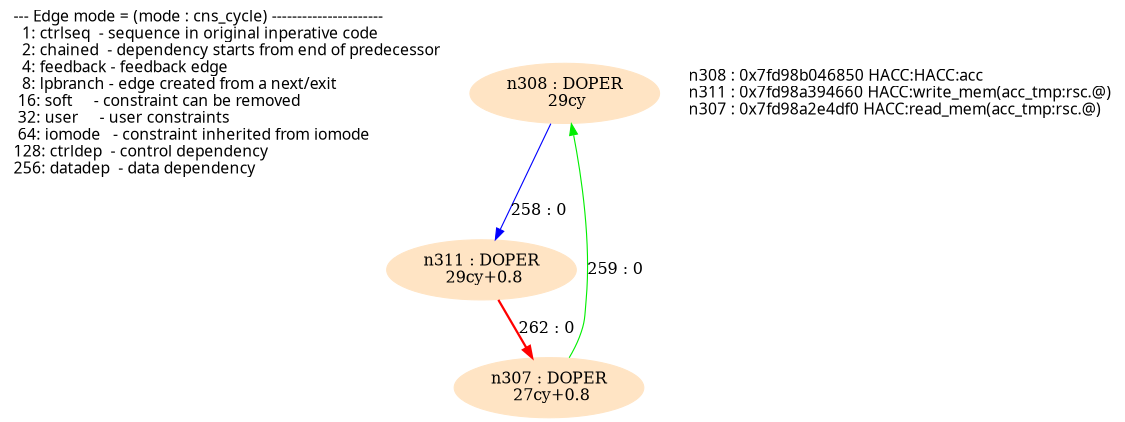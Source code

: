 digraph G {
  size="7.5,10"; center=true; ratio=auto;
  m1[fontname=Fixed,labeljust=left,label="--- Edge mode = (mode : cns_cycle) ----------------------\l  1: ctrlseq  - sequence in original inperative code     \l  2: chained  - dependency starts from end of predecessor\l  4: feedback - feedback edge                            \l  8: lpbranch - edge created from a next/exit            \l 16: soft     - constraint can be removed                \l 32: user     - user constraints                         \l 64: iomode   - constraint inherited from iomode         \l128: ctrldep  - control dependency                       \l256: datadep  - data dependency                          \l",shape=none];
  n308[label="n308 : DOPER\n 29cy\n",shape=ellipse,style=filled,color=bisque];
  n311[label="n311 : DOPER\n 29cy+0.8\n",shape=ellipse,style=filled,color=bisque];
  n307[label="n307 : DOPER\n 27cy+0.8\n",shape=ellipse,style=filled,color=bisque];
  m2[fontname=Fixed,labeljust=left,label="n308 : 0x7fd98b046850 HACC:HACC:acc\ln311 : 0x7fd98a394660 HACC:write_mem(acc_tmp:rsc.@)\ln307 : 0x7fd98a2e4df0 HACC:read_mem(acc_tmp:rsc.@)\l",shape=none];
  n308 -> n311[label="258 : 0",color=blue];
  n307 -> n308[label="259 : 0",color=green2];
  n311 -> n307[label="262 : 0",color=red, style=bold];
}

